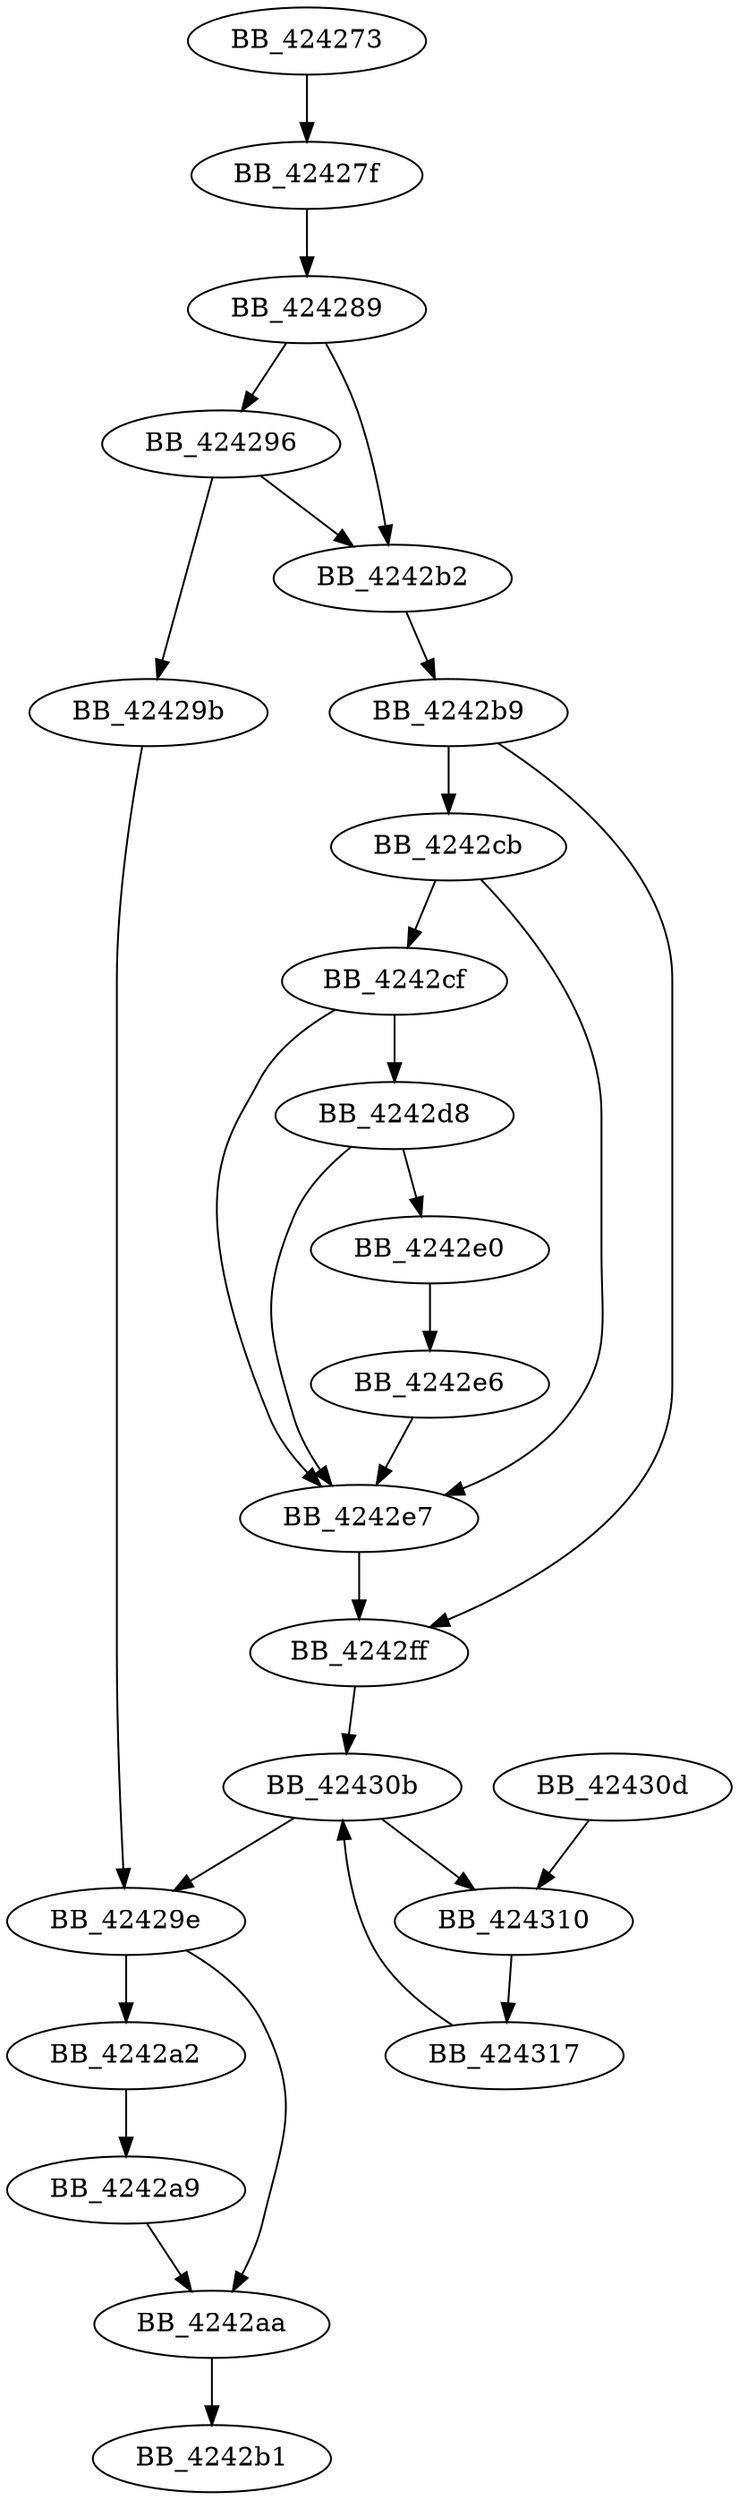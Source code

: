 DiGraph ___updatetmbcinfo{
BB_424273->BB_42427f
BB_42427f->BB_424289
BB_424289->BB_424296
BB_424289->BB_4242b2
BB_424296->BB_42429b
BB_424296->BB_4242b2
BB_42429b->BB_42429e
BB_42429e->BB_4242a2
BB_42429e->BB_4242aa
BB_4242a2->BB_4242a9
BB_4242a9->BB_4242aa
BB_4242aa->BB_4242b1
BB_4242b2->BB_4242b9
BB_4242b9->BB_4242cb
BB_4242b9->BB_4242ff
BB_4242cb->BB_4242cf
BB_4242cb->BB_4242e7
BB_4242cf->BB_4242d8
BB_4242cf->BB_4242e7
BB_4242d8->BB_4242e0
BB_4242d8->BB_4242e7
BB_4242e0->BB_4242e6
BB_4242e6->BB_4242e7
BB_4242e7->BB_4242ff
BB_4242ff->BB_42430b
BB_42430b->BB_42429e
BB_42430b->BB_424310
BB_42430d->BB_424310
BB_424310->BB_424317
BB_424317->BB_42430b
}
